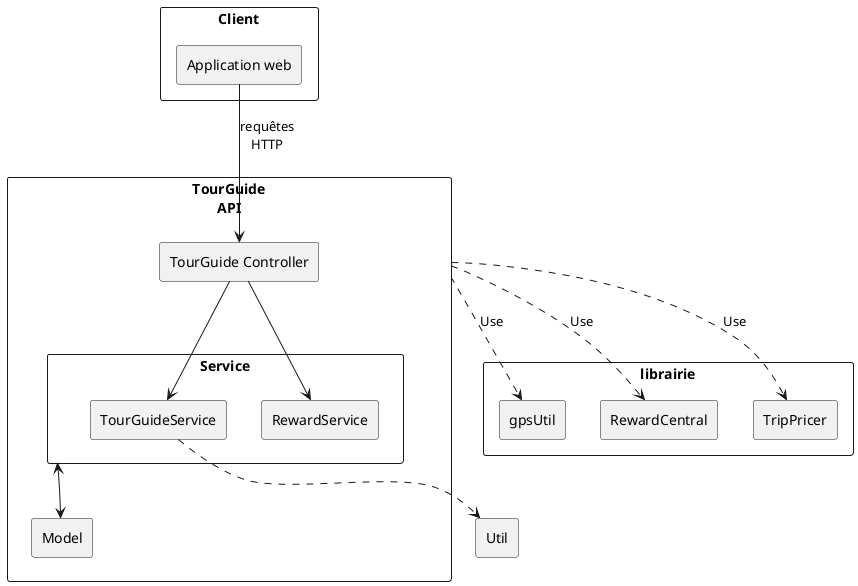 @startuml
skinparam componentStyle rectangle
skinparam packageStyle rectangle

' Client web
package "«Client»" {
    [Application web]
}

' TourGuide API
package "TourGuide\nAPI" {

    [TourGuide Controller]

    package "«Service»" {
        [TourGuideService]
        [RewardService]
    }

    package "«Model»" {
    }
}

' Util
package "Util" {
}

' Librairies
package "«librairie»" {
    [gpsUtil]
    [RewardCentral]
    [TripPricer]
}


' Relations
[Application web] --> [TourGuide Controller] : requêtes\nHTTP

[TourGuide Controller] --> [TourGuideService]
[TourGuide Controller] --> [RewardService]

[TourGuide\nAPI] ..> [gpsUtil] : Use
[TourGuide\nAPI] ..> [RewardCentral] : Use
[TourGuide\nAPI] ..> [TripPricer] : Use
[Service] <--> [Model]
[TourGuideService] ..> [Util]

@enduml